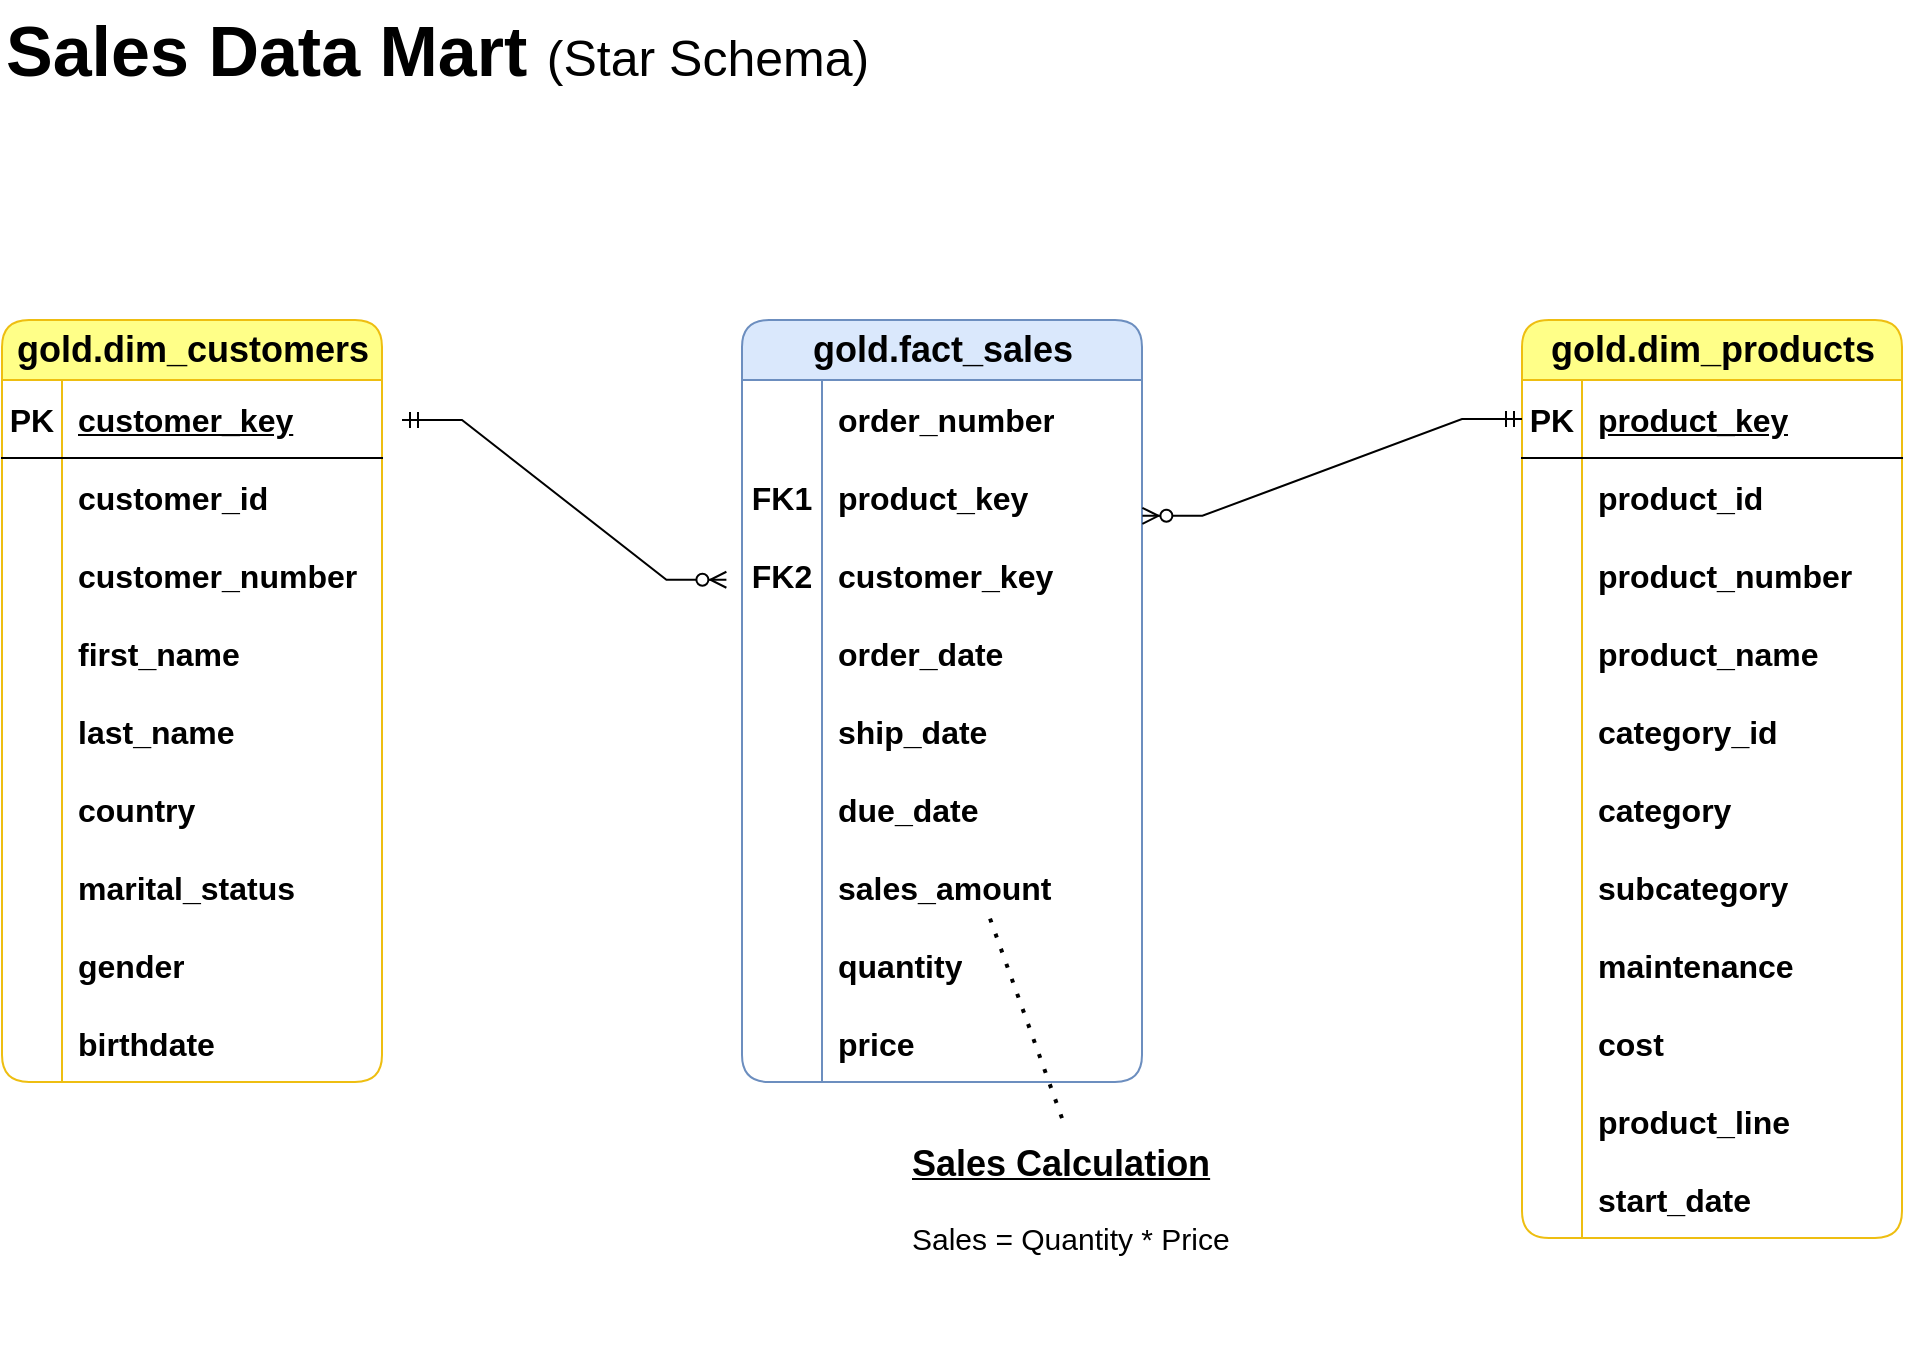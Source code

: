 <mxfile version="21.1.2" type="device">
  <diagram id="eov_joJwQJOWV0TKBQkz" name="Sales Data Mart(Star Schema)">
    <mxGraphModel dx="1781" dy="1220" grid="1" gridSize="10" guides="1" tooltips="1" connect="1" arrows="1" fold="1" page="0" pageScale="1" pageWidth="850" pageHeight="1100" math="0" shadow="0">
      <root>
        <mxCell id="0" />
        <mxCell id="1" parent="0" />
        <mxCell id="Qj1w7VBV_6g6j6dASS79-1" value="&lt;span style=&quot;font-weight: bold; font-size: 35px;&quot;&gt;Sales Data Mart &lt;/span&gt;&lt;font style=&quot;font-size: 25px;&quot;&gt;(Star Schema)&lt;/font&gt;" style="text;html=1;strokeColor=none;fillColor=none;align=left;verticalAlign=middle;whiteSpace=wrap;rounded=0;" parent="1" vertex="1">
          <mxGeometry x="-400" y="-160" width="569" height="50" as="geometry" />
        </mxCell>
        <mxCell id="6tCBv45yMq9XYNgR5sxw-1" value="&lt;font style=&quot;font-size: 18px;&quot;&gt;gold.dim_customers&lt;/font&gt;" style="shape=table;startSize=30;container=1;collapsible=1;childLayout=tableLayout;fixedRows=1;rowLines=0;fontStyle=1;align=center;resizeLast=1;html=1;fillColor=#ffff88;strokeColor=#eebe11;rounded=1;" parent="1" vertex="1">
          <mxGeometry x="-400" width="190" height="381" as="geometry" />
        </mxCell>
        <mxCell id="6tCBv45yMq9XYNgR5sxw-2" value="" style="shape=tableRow;horizontal=0;startSize=0;swimlaneHead=0;swimlaneBody=0;fillColor=none;collapsible=0;dropTarget=0;points=[[0,0.5],[1,0.5]];portConstraint=eastwest;top=0;left=0;right=0;bottom=1;fontSize=16;" parent="6tCBv45yMq9XYNgR5sxw-1" vertex="1">
          <mxGeometry y="30" width="190" height="39" as="geometry" />
        </mxCell>
        <mxCell id="6tCBv45yMq9XYNgR5sxw-3" value="PK" style="shape=partialRectangle;connectable=0;fillColor=none;top=0;left=0;bottom=0;right=0;fontStyle=1;overflow=hidden;whiteSpace=wrap;html=1;fontSize=16;" parent="6tCBv45yMq9XYNgR5sxw-2" vertex="1">
          <mxGeometry width="30" height="39" as="geometry">
            <mxRectangle width="30" height="39" as="alternateBounds" />
          </mxGeometry>
        </mxCell>
        <mxCell id="6tCBv45yMq9XYNgR5sxw-4" value="customer_key" style="shape=partialRectangle;connectable=0;fillColor=none;top=0;left=0;bottom=0;right=0;align=left;spacingLeft=6;fontStyle=5;overflow=hidden;whiteSpace=wrap;html=1;fontSize=16;" parent="6tCBv45yMq9XYNgR5sxw-2" vertex="1">
          <mxGeometry x="30" width="160" height="39" as="geometry">
            <mxRectangle width="160" height="39" as="alternateBounds" />
          </mxGeometry>
        </mxCell>
        <mxCell id="6tCBv45yMq9XYNgR5sxw-5" value="" style="shape=tableRow;horizontal=0;startSize=0;swimlaneHead=0;swimlaneBody=0;fillColor=none;collapsible=0;dropTarget=0;points=[[0,0.5],[1,0.5]];portConstraint=eastwest;top=0;left=0;right=0;bottom=0;fontSize=16;fontStyle=1" parent="6tCBv45yMq9XYNgR5sxw-1" vertex="1">
          <mxGeometry y="69" width="190" height="39" as="geometry" />
        </mxCell>
        <mxCell id="6tCBv45yMq9XYNgR5sxw-6" value="" style="shape=partialRectangle;connectable=0;fillColor=none;top=0;left=0;bottom=0;right=0;editable=1;overflow=hidden;whiteSpace=wrap;html=1;fontSize=16;fontStyle=1" parent="6tCBv45yMq9XYNgR5sxw-5" vertex="1">
          <mxGeometry width="30" height="39" as="geometry">
            <mxRectangle width="30" height="39" as="alternateBounds" />
          </mxGeometry>
        </mxCell>
        <mxCell id="6tCBv45yMq9XYNgR5sxw-7" value="customer_id" style="shape=partialRectangle;connectable=0;fillColor=none;top=0;left=0;bottom=0;right=0;align=left;spacingLeft=6;overflow=hidden;whiteSpace=wrap;html=1;fontSize=16;fontStyle=1" parent="6tCBv45yMq9XYNgR5sxw-5" vertex="1">
          <mxGeometry x="30" width="160" height="39" as="geometry">
            <mxRectangle width="160" height="39" as="alternateBounds" />
          </mxGeometry>
        </mxCell>
        <mxCell id="6tCBv45yMq9XYNgR5sxw-8" value="" style="shape=tableRow;horizontal=0;startSize=0;swimlaneHead=0;swimlaneBody=0;fillColor=none;collapsible=0;dropTarget=0;points=[[0,0.5],[1,0.5]];portConstraint=eastwest;top=0;left=0;right=0;bottom=0;fontSize=16;fontStyle=1" parent="6tCBv45yMq9XYNgR5sxw-1" vertex="1">
          <mxGeometry y="108" width="190" height="39" as="geometry" />
        </mxCell>
        <mxCell id="6tCBv45yMq9XYNgR5sxw-9" value="" style="shape=partialRectangle;connectable=0;fillColor=none;top=0;left=0;bottom=0;right=0;editable=1;overflow=hidden;whiteSpace=wrap;html=1;fontSize=16;fontStyle=1" parent="6tCBv45yMq9XYNgR5sxw-8" vertex="1">
          <mxGeometry width="30" height="39" as="geometry">
            <mxRectangle width="30" height="39" as="alternateBounds" />
          </mxGeometry>
        </mxCell>
        <mxCell id="6tCBv45yMq9XYNgR5sxw-10" value="customer_number" style="shape=partialRectangle;connectable=0;fillColor=none;top=0;left=0;bottom=0;right=0;align=left;spacingLeft=6;overflow=hidden;whiteSpace=wrap;html=1;fontSize=16;fontStyle=1" parent="6tCBv45yMq9XYNgR5sxw-8" vertex="1">
          <mxGeometry x="30" width="160" height="39" as="geometry">
            <mxRectangle width="160" height="39" as="alternateBounds" />
          </mxGeometry>
        </mxCell>
        <mxCell id="6tCBv45yMq9XYNgR5sxw-11" value="" style="shape=tableRow;horizontal=0;startSize=0;swimlaneHead=0;swimlaneBody=0;fillColor=none;collapsible=0;dropTarget=0;points=[[0,0.5],[1,0.5]];portConstraint=eastwest;top=0;left=0;right=0;bottom=0;fontSize=16;fontStyle=1" parent="6tCBv45yMq9XYNgR5sxw-1" vertex="1">
          <mxGeometry y="147" width="190" height="39" as="geometry" />
        </mxCell>
        <mxCell id="6tCBv45yMq9XYNgR5sxw-12" value="" style="shape=partialRectangle;connectable=0;fillColor=none;top=0;left=0;bottom=0;right=0;editable=1;overflow=hidden;whiteSpace=wrap;html=1;fontSize=16;fontStyle=1" parent="6tCBv45yMq9XYNgR5sxw-11" vertex="1">
          <mxGeometry width="30" height="39" as="geometry">
            <mxRectangle width="30" height="39" as="alternateBounds" />
          </mxGeometry>
        </mxCell>
        <mxCell id="6tCBv45yMq9XYNgR5sxw-13" value="first_name" style="shape=partialRectangle;connectable=0;fillColor=none;top=0;left=0;bottom=0;right=0;align=left;spacingLeft=6;overflow=hidden;whiteSpace=wrap;html=1;fontSize=16;fontStyle=1" parent="6tCBv45yMq9XYNgR5sxw-11" vertex="1">
          <mxGeometry x="30" width="160" height="39" as="geometry">
            <mxRectangle width="160" height="39" as="alternateBounds" />
          </mxGeometry>
        </mxCell>
        <mxCell id="6tCBv45yMq9XYNgR5sxw-14" value="" style="shape=tableRow;horizontal=0;startSize=0;swimlaneHead=0;swimlaneBody=0;fillColor=none;collapsible=0;dropTarget=0;points=[[0,0.5],[1,0.5]];portConstraint=eastwest;top=0;left=0;right=0;bottom=0;fontSize=16;fontStyle=1" parent="6tCBv45yMq9XYNgR5sxw-1" vertex="1">
          <mxGeometry y="186" width="190" height="39" as="geometry" />
        </mxCell>
        <mxCell id="6tCBv45yMq9XYNgR5sxw-15" value="" style="shape=partialRectangle;connectable=0;fillColor=none;top=0;left=0;bottom=0;right=0;editable=1;overflow=hidden;whiteSpace=wrap;html=1;fontSize=16;fontStyle=1" parent="6tCBv45yMq9XYNgR5sxw-14" vertex="1">
          <mxGeometry width="30" height="39" as="geometry">
            <mxRectangle width="30" height="39" as="alternateBounds" />
          </mxGeometry>
        </mxCell>
        <mxCell id="6tCBv45yMq9XYNgR5sxw-16" value="last_name" style="shape=partialRectangle;connectable=0;fillColor=none;top=0;left=0;bottom=0;right=0;align=left;spacingLeft=6;overflow=hidden;whiteSpace=wrap;html=1;fontSize=16;fontStyle=1" parent="6tCBv45yMq9XYNgR5sxw-14" vertex="1">
          <mxGeometry x="30" width="160" height="39" as="geometry">
            <mxRectangle width="160" height="39" as="alternateBounds" />
          </mxGeometry>
        </mxCell>
        <mxCell id="6tCBv45yMq9XYNgR5sxw-17" value="" style="shape=tableRow;horizontal=0;startSize=0;swimlaneHead=0;swimlaneBody=0;fillColor=none;collapsible=0;dropTarget=0;points=[[0,0.5],[1,0.5]];portConstraint=eastwest;top=0;left=0;right=0;bottom=0;fontSize=16;fontStyle=1" parent="6tCBv45yMq9XYNgR5sxw-1" vertex="1">
          <mxGeometry y="225" width="190" height="39" as="geometry" />
        </mxCell>
        <mxCell id="6tCBv45yMq9XYNgR5sxw-18" value="" style="shape=partialRectangle;connectable=0;fillColor=none;top=0;left=0;bottom=0;right=0;editable=1;overflow=hidden;whiteSpace=wrap;html=1;fontSize=16;fontStyle=1" parent="6tCBv45yMq9XYNgR5sxw-17" vertex="1">
          <mxGeometry width="30" height="39" as="geometry">
            <mxRectangle width="30" height="39" as="alternateBounds" />
          </mxGeometry>
        </mxCell>
        <mxCell id="6tCBv45yMq9XYNgR5sxw-19" value="country" style="shape=partialRectangle;connectable=0;fillColor=none;top=0;left=0;bottom=0;right=0;align=left;spacingLeft=6;overflow=hidden;whiteSpace=wrap;html=1;fontSize=16;fontStyle=1" parent="6tCBv45yMq9XYNgR5sxw-17" vertex="1">
          <mxGeometry x="30" width="160" height="39" as="geometry">
            <mxRectangle width="160" height="39" as="alternateBounds" />
          </mxGeometry>
        </mxCell>
        <mxCell id="6tCBv45yMq9XYNgR5sxw-20" value="" style="shape=tableRow;horizontal=0;startSize=0;swimlaneHead=0;swimlaneBody=0;fillColor=none;collapsible=0;dropTarget=0;points=[[0,0.5],[1,0.5]];portConstraint=eastwest;top=0;left=0;right=0;bottom=0;fontSize=16;fontStyle=1" parent="6tCBv45yMq9XYNgR5sxw-1" vertex="1">
          <mxGeometry y="264" width="190" height="39" as="geometry" />
        </mxCell>
        <mxCell id="6tCBv45yMq9XYNgR5sxw-21" value="" style="shape=partialRectangle;connectable=0;fillColor=none;top=0;left=0;bottom=0;right=0;editable=1;overflow=hidden;whiteSpace=wrap;html=1;fontSize=16;fontStyle=1" parent="6tCBv45yMq9XYNgR5sxw-20" vertex="1">
          <mxGeometry width="30" height="39" as="geometry">
            <mxRectangle width="30" height="39" as="alternateBounds" />
          </mxGeometry>
        </mxCell>
        <mxCell id="6tCBv45yMq9XYNgR5sxw-22" value="marital_status" style="shape=partialRectangle;connectable=0;fillColor=none;top=0;left=0;bottom=0;right=0;align=left;spacingLeft=6;overflow=hidden;whiteSpace=wrap;html=1;fontSize=16;fontStyle=1" parent="6tCBv45yMq9XYNgR5sxw-20" vertex="1">
          <mxGeometry x="30" width="160" height="39" as="geometry">
            <mxRectangle width="160" height="39" as="alternateBounds" />
          </mxGeometry>
        </mxCell>
        <mxCell id="6tCBv45yMq9XYNgR5sxw-23" value="" style="shape=tableRow;horizontal=0;startSize=0;swimlaneHead=0;swimlaneBody=0;fillColor=none;collapsible=0;dropTarget=0;points=[[0,0.5],[1,0.5]];portConstraint=eastwest;top=0;left=0;right=0;bottom=0;fontSize=16;fontStyle=1" parent="6tCBv45yMq9XYNgR5sxw-1" vertex="1">
          <mxGeometry y="303" width="190" height="39" as="geometry" />
        </mxCell>
        <mxCell id="6tCBv45yMq9XYNgR5sxw-24" value="" style="shape=partialRectangle;connectable=0;fillColor=none;top=0;left=0;bottom=0;right=0;editable=1;overflow=hidden;whiteSpace=wrap;html=1;fontSize=16;fontStyle=1" parent="6tCBv45yMq9XYNgR5sxw-23" vertex="1">
          <mxGeometry width="30" height="39" as="geometry">
            <mxRectangle width="30" height="39" as="alternateBounds" />
          </mxGeometry>
        </mxCell>
        <mxCell id="6tCBv45yMq9XYNgR5sxw-25" value="gender" style="shape=partialRectangle;connectable=0;fillColor=none;top=0;left=0;bottom=0;right=0;align=left;spacingLeft=6;overflow=hidden;whiteSpace=wrap;html=1;fontSize=16;fontStyle=1" parent="6tCBv45yMq9XYNgR5sxw-23" vertex="1">
          <mxGeometry x="30" width="160" height="39" as="geometry">
            <mxRectangle width="160" height="39" as="alternateBounds" />
          </mxGeometry>
        </mxCell>
        <mxCell id="6tCBv45yMq9XYNgR5sxw-26" value="" style="shape=tableRow;horizontal=0;startSize=0;swimlaneHead=0;swimlaneBody=0;fillColor=none;collapsible=0;dropTarget=0;points=[[0,0.5],[1,0.5]];portConstraint=eastwest;top=0;left=0;right=0;bottom=0;fontSize=16;fontStyle=1" parent="6tCBv45yMq9XYNgR5sxw-1" vertex="1">
          <mxGeometry y="342" width="190" height="39" as="geometry" />
        </mxCell>
        <mxCell id="6tCBv45yMq9XYNgR5sxw-27" value="" style="shape=partialRectangle;connectable=0;fillColor=none;top=0;left=0;bottom=0;right=0;editable=1;overflow=hidden;whiteSpace=wrap;html=1;fontSize=16;fontStyle=1" parent="6tCBv45yMq9XYNgR5sxw-26" vertex="1">
          <mxGeometry width="30" height="39" as="geometry">
            <mxRectangle width="30" height="39" as="alternateBounds" />
          </mxGeometry>
        </mxCell>
        <mxCell id="6tCBv45yMq9XYNgR5sxw-28" value="birthdate" style="shape=partialRectangle;connectable=0;fillColor=none;top=0;left=0;bottom=0;right=0;align=left;spacingLeft=6;overflow=hidden;whiteSpace=wrap;html=1;fontSize=16;fontStyle=1" parent="6tCBv45yMq9XYNgR5sxw-26" vertex="1">
          <mxGeometry x="30" width="160" height="39" as="geometry">
            <mxRectangle width="160" height="39" as="alternateBounds" />
          </mxGeometry>
        </mxCell>
        <mxCell id="6tCBv45yMq9XYNgR5sxw-29" value="&lt;font style=&quot;font-size: 18px;&quot;&gt;gold.dim_products&lt;/font&gt;" style="shape=table;startSize=30;container=1;collapsible=1;childLayout=tableLayout;fixedRows=1;rowLines=0;fontStyle=1;align=center;resizeLast=1;html=1;fillColor=#ffff88;strokeColor=#eebe11;rounded=1;" parent="1" vertex="1">
          <mxGeometry x="360" width="190" height="459" as="geometry" />
        </mxCell>
        <mxCell id="6tCBv45yMq9XYNgR5sxw-30" value="" style="shape=tableRow;horizontal=0;startSize=0;swimlaneHead=0;swimlaneBody=0;fillColor=none;collapsible=0;dropTarget=0;points=[[0,0.5],[1,0.5]];portConstraint=eastwest;top=0;left=0;right=0;bottom=1;fontSize=16;" parent="6tCBv45yMq9XYNgR5sxw-29" vertex="1">
          <mxGeometry y="30" width="190" height="39" as="geometry" />
        </mxCell>
        <mxCell id="6tCBv45yMq9XYNgR5sxw-31" value="PK" style="shape=partialRectangle;connectable=0;fillColor=none;top=0;left=0;bottom=0;right=0;fontStyle=1;overflow=hidden;whiteSpace=wrap;html=1;fontSize=16;" parent="6tCBv45yMq9XYNgR5sxw-30" vertex="1">
          <mxGeometry width="30" height="39" as="geometry">
            <mxRectangle width="30" height="39" as="alternateBounds" />
          </mxGeometry>
        </mxCell>
        <mxCell id="6tCBv45yMq9XYNgR5sxw-32" value="product_key" style="shape=partialRectangle;connectable=0;fillColor=none;top=0;left=0;bottom=0;right=0;align=left;spacingLeft=6;fontStyle=5;overflow=hidden;whiteSpace=wrap;html=1;fontSize=16;" parent="6tCBv45yMq9XYNgR5sxw-30" vertex="1">
          <mxGeometry x="30" width="160" height="39" as="geometry">
            <mxRectangle width="160" height="39" as="alternateBounds" />
          </mxGeometry>
        </mxCell>
        <mxCell id="6tCBv45yMq9XYNgR5sxw-33" value="" style="shape=tableRow;horizontal=0;startSize=0;swimlaneHead=0;swimlaneBody=0;fillColor=none;collapsible=0;dropTarget=0;points=[[0,0.5],[1,0.5]];portConstraint=eastwest;top=0;left=0;right=0;bottom=0;fontSize=16;fontStyle=1" parent="6tCBv45yMq9XYNgR5sxw-29" vertex="1">
          <mxGeometry y="69" width="190" height="39" as="geometry" />
        </mxCell>
        <mxCell id="6tCBv45yMq9XYNgR5sxw-34" value="" style="shape=partialRectangle;connectable=0;fillColor=none;top=0;left=0;bottom=0;right=0;editable=1;overflow=hidden;whiteSpace=wrap;html=1;fontSize=16;fontStyle=1" parent="6tCBv45yMq9XYNgR5sxw-33" vertex="1">
          <mxGeometry width="30" height="39" as="geometry">
            <mxRectangle width="30" height="39" as="alternateBounds" />
          </mxGeometry>
        </mxCell>
        <mxCell id="6tCBv45yMq9XYNgR5sxw-35" value="product_id" style="shape=partialRectangle;connectable=0;fillColor=none;top=0;left=0;bottom=0;right=0;align=left;spacingLeft=6;overflow=hidden;whiteSpace=wrap;html=1;fontSize=16;fontStyle=1" parent="6tCBv45yMq9XYNgR5sxw-33" vertex="1">
          <mxGeometry x="30" width="160" height="39" as="geometry">
            <mxRectangle width="160" height="39" as="alternateBounds" />
          </mxGeometry>
        </mxCell>
        <mxCell id="6tCBv45yMq9XYNgR5sxw-36" value="" style="shape=tableRow;horizontal=0;startSize=0;swimlaneHead=0;swimlaneBody=0;fillColor=none;collapsible=0;dropTarget=0;points=[[0,0.5],[1,0.5]];portConstraint=eastwest;top=0;left=0;right=0;bottom=0;fontSize=16;fontStyle=1" parent="6tCBv45yMq9XYNgR5sxw-29" vertex="1">
          <mxGeometry y="108" width="190" height="39" as="geometry" />
        </mxCell>
        <mxCell id="6tCBv45yMq9XYNgR5sxw-37" value="" style="shape=partialRectangle;connectable=0;fillColor=none;top=0;left=0;bottom=0;right=0;editable=1;overflow=hidden;whiteSpace=wrap;html=1;fontSize=16;fontStyle=1" parent="6tCBv45yMq9XYNgR5sxw-36" vertex="1">
          <mxGeometry width="30" height="39" as="geometry">
            <mxRectangle width="30" height="39" as="alternateBounds" />
          </mxGeometry>
        </mxCell>
        <mxCell id="6tCBv45yMq9XYNgR5sxw-38" value="product_number" style="shape=partialRectangle;connectable=0;fillColor=none;top=0;left=0;bottom=0;right=0;align=left;spacingLeft=6;overflow=hidden;whiteSpace=wrap;html=1;fontSize=16;fontStyle=1" parent="6tCBv45yMq9XYNgR5sxw-36" vertex="1">
          <mxGeometry x="30" width="160" height="39" as="geometry">
            <mxRectangle width="160" height="39" as="alternateBounds" />
          </mxGeometry>
        </mxCell>
        <mxCell id="6tCBv45yMq9XYNgR5sxw-39" value="" style="shape=tableRow;horizontal=0;startSize=0;swimlaneHead=0;swimlaneBody=0;fillColor=none;collapsible=0;dropTarget=0;points=[[0,0.5],[1,0.5]];portConstraint=eastwest;top=0;left=0;right=0;bottom=0;fontSize=16;fontStyle=1" parent="6tCBv45yMq9XYNgR5sxw-29" vertex="1">
          <mxGeometry y="147" width="190" height="39" as="geometry" />
        </mxCell>
        <mxCell id="6tCBv45yMq9XYNgR5sxw-40" value="" style="shape=partialRectangle;connectable=0;fillColor=none;top=0;left=0;bottom=0;right=0;editable=1;overflow=hidden;whiteSpace=wrap;html=1;fontSize=16;fontStyle=1" parent="6tCBv45yMq9XYNgR5sxw-39" vertex="1">
          <mxGeometry width="30" height="39" as="geometry">
            <mxRectangle width="30" height="39" as="alternateBounds" />
          </mxGeometry>
        </mxCell>
        <mxCell id="6tCBv45yMq9XYNgR5sxw-41" value="product_name&amp;nbsp;" style="shape=partialRectangle;connectable=0;fillColor=none;top=0;left=0;bottom=0;right=0;align=left;spacingLeft=6;overflow=hidden;whiteSpace=wrap;html=1;fontSize=16;fontStyle=1" parent="6tCBv45yMq9XYNgR5sxw-39" vertex="1">
          <mxGeometry x="30" width="160" height="39" as="geometry">
            <mxRectangle width="160" height="39" as="alternateBounds" />
          </mxGeometry>
        </mxCell>
        <mxCell id="6tCBv45yMq9XYNgR5sxw-42" value="" style="shape=tableRow;horizontal=0;startSize=0;swimlaneHead=0;swimlaneBody=0;fillColor=none;collapsible=0;dropTarget=0;points=[[0,0.5],[1,0.5]];portConstraint=eastwest;top=0;left=0;right=0;bottom=0;fontSize=16;fontStyle=1" parent="6tCBv45yMq9XYNgR5sxw-29" vertex="1">
          <mxGeometry y="186" width="190" height="39" as="geometry" />
        </mxCell>
        <mxCell id="6tCBv45yMq9XYNgR5sxw-43" value="" style="shape=partialRectangle;connectable=0;fillColor=none;top=0;left=0;bottom=0;right=0;editable=1;overflow=hidden;whiteSpace=wrap;html=1;fontSize=16;fontStyle=1" parent="6tCBv45yMq9XYNgR5sxw-42" vertex="1">
          <mxGeometry width="30" height="39" as="geometry">
            <mxRectangle width="30" height="39" as="alternateBounds" />
          </mxGeometry>
        </mxCell>
        <mxCell id="6tCBv45yMq9XYNgR5sxw-44" value="category_id" style="shape=partialRectangle;connectable=0;fillColor=none;top=0;left=0;bottom=0;right=0;align=left;spacingLeft=6;overflow=hidden;whiteSpace=wrap;html=1;fontSize=16;fontStyle=1" parent="6tCBv45yMq9XYNgR5sxw-42" vertex="1">
          <mxGeometry x="30" width="160" height="39" as="geometry">
            <mxRectangle width="160" height="39" as="alternateBounds" />
          </mxGeometry>
        </mxCell>
        <mxCell id="6tCBv45yMq9XYNgR5sxw-45" value="" style="shape=tableRow;horizontal=0;startSize=0;swimlaneHead=0;swimlaneBody=0;fillColor=none;collapsible=0;dropTarget=0;points=[[0,0.5],[1,0.5]];portConstraint=eastwest;top=0;left=0;right=0;bottom=0;fontSize=16;fontStyle=1" parent="6tCBv45yMq9XYNgR5sxw-29" vertex="1">
          <mxGeometry y="225" width="190" height="39" as="geometry" />
        </mxCell>
        <mxCell id="6tCBv45yMq9XYNgR5sxw-46" value="" style="shape=partialRectangle;connectable=0;fillColor=none;top=0;left=0;bottom=0;right=0;editable=1;overflow=hidden;whiteSpace=wrap;html=1;fontSize=16;fontStyle=1" parent="6tCBv45yMq9XYNgR5sxw-45" vertex="1">
          <mxGeometry width="30" height="39" as="geometry">
            <mxRectangle width="30" height="39" as="alternateBounds" />
          </mxGeometry>
        </mxCell>
        <mxCell id="6tCBv45yMq9XYNgR5sxw-47" value="category" style="shape=partialRectangle;connectable=0;fillColor=none;top=0;left=0;bottom=0;right=0;align=left;spacingLeft=6;overflow=hidden;whiteSpace=wrap;html=1;fontSize=16;fontStyle=1" parent="6tCBv45yMq9XYNgR5sxw-45" vertex="1">
          <mxGeometry x="30" width="160" height="39" as="geometry">
            <mxRectangle width="160" height="39" as="alternateBounds" />
          </mxGeometry>
        </mxCell>
        <mxCell id="6tCBv45yMq9XYNgR5sxw-48" value="" style="shape=tableRow;horizontal=0;startSize=0;swimlaneHead=0;swimlaneBody=0;fillColor=none;collapsible=0;dropTarget=0;points=[[0,0.5],[1,0.5]];portConstraint=eastwest;top=0;left=0;right=0;bottom=0;fontSize=16;fontStyle=1" parent="6tCBv45yMq9XYNgR5sxw-29" vertex="1">
          <mxGeometry y="264" width="190" height="39" as="geometry" />
        </mxCell>
        <mxCell id="6tCBv45yMq9XYNgR5sxw-49" value="" style="shape=partialRectangle;connectable=0;fillColor=none;top=0;left=0;bottom=0;right=0;editable=1;overflow=hidden;whiteSpace=wrap;html=1;fontSize=16;fontStyle=1" parent="6tCBv45yMq9XYNgR5sxw-48" vertex="1">
          <mxGeometry width="30" height="39" as="geometry">
            <mxRectangle width="30" height="39" as="alternateBounds" />
          </mxGeometry>
        </mxCell>
        <mxCell id="6tCBv45yMq9XYNgR5sxw-50" value="subcategory" style="shape=partialRectangle;connectable=0;fillColor=none;top=0;left=0;bottom=0;right=0;align=left;spacingLeft=6;overflow=hidden;whiteSpace=wrap;html=1;fontSize=16;fontStyle=1" parent="6tCBv45yMq9XYNgR5sxw-48" vertex="1">
          <mxGeometry x="30" width="160" height="39" as="geometry">
            <mxRectangle width="160" height="39" as="alternateBounds" />
          </mxGeometry>
        </mxCell>
        <mxCell id="6tCBv45yMq9XYNgR5sxw-51" value="" style="shape=tableRow;horizontal=0;startSize=0;swimlaneHead=0;swimlaneBody=0;fillColor=none;collapsible=0;dropTarget=0;points=[[0,0.5],[1,0.5]];portConstraint=eastwest;top=0;left=0;right=0;bottom=0;fontSize=16;fontStyle=1" parent="6tCBv45yMq9XYNgR5sxw-29" vertex="1">
          <mxGeometry y="303" width="190" height="39" as="geometry" />
        </mxCell>
        <mxCell id="6tCBv45yMq9XYNgR5sxw-52" value="" style="shape=partialRectangle;connectable=0;fillColor=none;top=0;left=0;bottom=0;right=0;editable=1;overflow=hidden;whiteSpace=wrap;html=1;fontSize=16;fontStyle=1" parent="6tCBv45yMq9XYNgR5sxw-51" vertex="1">
          <mxGeometry width="30" height="39" as="geometry">
            <mxRectangle width="30" height="39" as="alternateBounds" />
          </mxGeometry>
        </mxCell>
        <mxCell id="6tCBv45yMq9XYNgR5sxw-53" value="maintenance" style="shape=partialRectangle;connectable=0;fillColor=none;top=0;left=0;bottom=0;right=0;align=left;spacingLeft=6;overflow=hidden;whiteSpace=wrap;html=1;fontSize=16;fontStyle=1" parent="6tCBv45yMq9XYNgR5sxw-51" vertex="1">
          <mxGeometry x="30" width="160" height="39" as="geometry">
            <mxRectangle width="160" height="39" as="alternateBounds" />
          </mxGeometry>
        </mxCell>
        <mxCell id="6tCBv45yMq9XYNgR5sxw-54" value="" style="shape=tableRow;horizontal=0;startSize=0;swimlaneHead=0;swimlaneBody=0;fillColor=none;collapsible=0;dropTarget=0;points=[[0,0.5],[1,0.5]];portConstraint=eastwest;top=0;left=0;right=0;bottom=0;fontSize=16;fontStyle=1" parent="6tCBv45yMq9XYNgR5sxw-29" vertex="1">
          <mxGeometry y="342" width="190" height="39" as="geometry" />
        </mxCell>
        <mxCell id="6tCBv45yMq9XYNgR5sxw-55" value="" style="shape=partialRectangle;connectable=0;fillColor=none;top=0;left=0;bottom=0;right=0;editable=1;overflow=hidden;whiteSpace=wrap;html=1;fontSize=16;fontStyle=1" parent="6tCBv45yMq9XYNgR5sxw-54" vertex="1">
          <mxGeometry width="30" height="39" as="geometry">
            <mxRectangle width="30" height="39" as="alternateBounds" />
          </mxGeometry>
        </mxCell>
        <mxCell id="6tCBv45yMq9XYNgR5sxw-56" value="cost" style="shape=partialRectangle;connectable=0;fillColor=none;top=0;left=0;bottom=0;right=0;align=left;spacingLeft=6;overflow=hidden;whiteSpace=wrap;html=1;fontSize=16;fontStyle=1" parent="6tCBv45yMq9XYNgR5sxw-54" vertex="1">
          <mxGeometry x="30" width="160" height="39" as="geometry">
            <mxRectangle width="160" height="39" as="alternateBounds" />
          </mxGeometry>
        </mxCell>
        <mxCell id="6tCBv45yMq9XYNgR5sxw-57" value="" style="shape=tableRow;horizontal=0;startSize=0;swimlaneHead=0;swimlaneBody=0;fillColor=none;collapsible=0;dropTarget=0;points=[[0,0.5],[1,0.5]];portConstraint=eastwest;top=0;left=0;right=0;bottom=0;fontSize=16;fontStyle=1" parent="6tCBv45yMq9XYNgR5sxw-29" vertex="1">
          <mxGeometry y="381" width="190" height="39" as="geometry" />
        </mxCell>
        <mxCell id="6tCBv45yMq9XYNgR5sxw-58" value="" style="shape=partialRectangle;connectable=0;fillColor=none;top=0;left=0;bottom=0;right=0;editable=1;overflow=hidden;whiteSpace=wrap;html=1;fontSize=16;fontStyle=1" parent="6tCBv45yMq9XYNgR5sxw-57" vertex="1">
          <mxGeometry width="30" height="39" as="geometry">
            <mxRectangle width="30" height="39" as="alternateBounds" />
          </mxGeometry>
        </mxCell>
        <mxCell id="6tCBv45yMq9XYNgR5sxw-59" value="product_line" style="shape=partialRectangle;connectable=0;fillColor=none;top=0;left=0;bottom=0;right=0;align=left;spacingLeft=6;overflow=hidden;whiteSpace=wrap;html=1;fontSize=16;fontStyle=1" parent="6tCBv45yMq9XYNgR5sxw-57" vertex="1">
          <mxGeometry x="30" width="160" height="39" as="geometry">
            <mxRectangle width="160" height="39" as="alternateBounds" />
          </mxGeometry>
        </mxCell>
        <mxCell id="6tCBv45yMq9XYNgR5sxw-66" value="" style="shape=tableRow;horizontal=0;startSize=0;swimlaneHead=0;swimlaneBody=0;fillColor=none;collapsible=0;dropTarget=0;points=[[0,0.5],[1,0.5]];portConstraint=eastwest;top=0;left=0;right=0;bottom=0;fontSize=16;fontStyle=1" parent="6tCBv45yMq9XYNgR5sxw-29" vertex="1">
          <mxGeometry y="420" width="190" height="39" as="geometry" />
        </mxCell>
        <mxCell id="6tCBv45yMq9XYNgR5sxw-67" value="" style="shape=partialRectangle;connectable=0;fillColor=none;top=0;left=0;bottom=0;right=0;editable=1;overflow=hidden;whiteSpace=wrap;html=1;fontSize=16;fontStyle=1" parent="6tCBv45yMq9XYNgR5sxw-66" vertex="1">
          <mxGeometry width="30" height="39" as="geometry">
            <mxRectangle width="30" height="39" as="alternateBounds" />
          </mxGeometry>
        </mxCell>
        <mxCell id="6tCBv45yMq9XYNgR5sxw-68" value="start_date" style="shape=partialRectangle;connectable=0;fillColor=none;top=0;left=0;bottom=0;right=0;align=left;spacingLeft=6;overflow=hidden;whiteSpace=wrap;html=1;fontSize=16;fontStyle=1" parent="6tCBv45yMq9XYNgR5sxw-66" vertex="1">
          <mxGeometry x="30" width="160" height="39" as="geometry">
            <mxRectangle width="160" height="39" as="alternateBounds" />
          </mxGeometry>
        </mxCell>
        <mxCell id="6tCBv45yMq9XYNgR5sxw-69" value="&lt;font style=&quot;font-size: 18px;&quot;&gt;gold.fact_sales&lt;/font&gt;" style="shape=table;startSize=30;container=1;collapsible=1;childLayout=tableLayout;fixedRows=1;rowLines=0;fontStyle=1;align=center;resizeLast=1;html=1;fillColor=#dae8fc;strokeColor=#6c8ebf;rounded=1;" parent="1" vertex="1">
          <mxGeometry x="-30" width="200" height="381" as="geometry" />
        </mxCell>
        <mxCell id="6tCBv45yMq9XYNgR5sxw-73" value="" style="shape=tableRow;horizontal=0;startSize=0;swimlaneHead=0;swimlaneBody=0;fillColor=none;collapsible=0;dropTarget=0;points=[[0,0.5],[1,0.5]];portConstraint=eastwest;top=0;left=0;right=0;bottom=0;fontSize=16;fontStyle=1" parent="6tCBv45yMq9XYNgR5sxw-69" vertex="1">
          <mxGeometry y="30" width="200" height="39" as="geometry" />
        </mxCell>
        <mxCell id="6tCBv45yMq9XYNgR5sxw-74" value="" style="shape=partialRectangle;connectable=0;fillColor=none;top=0;left=0;bottom=0;right=0;editable=1;overflow=hidden;whiteSpace=wrap;html=1;fontSize=16;fontStyle=1" parent="6tCBv45yMq9XYNgR5sxw-73" vertex="1">
          <mxGeometry width="40.0" height="39" as="geometry">
            <mxRectangle width="40.0" height="39" as="alternateBounds" />
          </mxGeometry>
        </mxCell>
        <mxCell id="6tCBv45yMq9XYNgR5sxw-75" value="order_number" style="shape=partialRectangle;connectable=0;fillColor=none;top=0;left=0;bottom=0;right=0;align=left;spacingLeft=6;overflow=hidden;whiteSpace=wrap;html=1;fontSize=16;fontStyle=1" parent="6tCBv45yMq9XYNgR5sxw-73" vertex="1">
          <mxGeometry x="40.0" width="160.0" height="39" as="geometry">
            <mxRectangle width="160.0" height="39" as="alternateBounds" />
          </mxGeometry>
        </mxCell>
        <mxCell id="6tCBv45yMq9XYNgR5sxw-76" value="" style="shape=tableRow;horizontal=0;startSize=0;swimlaneHead=0;swimlaneBody=0;fillColor=none;collapsible=0;dropTarget=0;points=[[0,0.5],[1,0.5]];portConstraint=eastwest;top=0;left=0;right=0;bottom=0;fontSize=16;fontStyle=1" parent="6tCBv45yMq9XYNgR5sxw-69" vertex="1">
          <mxGeometry y="69" width="200" height="39" as="geometry" />
        </mxCell>
        <mxCell id="6tCBv45yMq9XYNgR5sxw-77" value="FK1" style="shape=partialRectangle;connectable=0;fillColor=none;top=0;left=0;bottom=0;right=0;editable=1;overflow=hidden;whiteSpace=wrap;html=1;fontSize=16;fontStyle=1" parent="6tCBv45yMq9XYNgR5sxw-76" vertex="1">
          <mxGeometry width="40.0" height="39" as="geometry">
            <mxRectangle width="40.0" height="39" as="alternateBounds" />
          </mxGeometry>
        </mxCell>
        <mxCell id="6tCBv45yMq9XYNgR5sxw-78" value="product_key" style="shape=partialRectangle;connectable=0;fillColor=none;top=0;left=0;bottom=0;right=0;align=left;spacingLeft=6;overflow=hidden;whiteSpace=wrap;html=1;fontSize=16;fontStyle=1" parent="6tCBv45yMq9XYNgR5sxw-76" vertex="1">
          <mxGeometry x="40.0" width="160.0" height="39" as="geometry">
            <mxRectangle width="160.0" height="39" as="alternateBounds" />
          </mxGeometry>
        </mxCell>
        <mxCell id="6tCBv45yMq9XYNgR5sxw-79" value="" style="shape=tableRow;horizontal=0;startSize=0;swimlaneHead=0;swimlaneBody=0;fillColor=none;collapsible=0;dropTarget=0;points=[[0,0.5],[1,0.5]];portConstraint=eastwest;top=0;left=0;right=0;bottom=0;fontSize=16;fontStyle=1" parent="6tCBv45yMq9XYNgR5sxw-69" vertex="1">
          <mxGeometry y="108" width="200" height="39" as="geometry" />
        </mxCell>
        <mxCell id="6tCBv45yMq9XYNgR5sxw-80" value="FK2" style="shape=partialRectangle;connectable=0;fillColor=none;top=0;left=0;bottom=0;right=0;editable=1;overflow=hidden;whiteSpace=wrap;html=1;fontSize=16;fontStyle=1" parent="6tCBv45yMq9XYNgR5sxw-79" vertex="1">
          <mxGeometry width="40.0" height="39" as="geometry">
            <mxRectangle width="40.0" height="39" as="alternateBounds" />
          </mxGeometry>
        </mxCell>
        <mxCell id="6tCBv45yMq9XYNgR5sxw-81" value="customer_key" style="shape=partialRectangle;connectable=0;fillColor=none;top=0;left=0;bottom=0;right=0;align=left;spacingLeft=6;overflow=hidden;whiteSpace=wrap;html=1;fontSize=16;fontStyle=1" parent="6tCBv45yMq9XYNgR5sxw-79" vertex="1">
          <mxGeometry x="40.0" width="160.0" height="39" as="geometry">
            <mxRectangle width="160.0" height="39" as="alternateBounds" />
          </mxGeometry>
        </mxCell>
        <mxCell id="6tCBv45yMq9XYNgR5sxw-82" value="" style="shape=tableRow;horizontal=0;startSize=0;swimlaneHead=0;swimlaneBody=0;fillColor=none;collapsible=0;dropTarget=0;points=[[0,0.5],[1,0.5]];portConstraint=eastwest;top=0;left=0;right=0;bottom=0;fontSize=16;fontStyle=1" parent="6tCBv45yMq9XYNgR5sxw-69" vertex="1">
          <mxGeometry y="147" width="200" height="39" as="geometry" />
        </mxCell>
        <mxCell id="6tCBv45yMq9XYNgR5sxw-83" value="" style="shape=partialRectangle;connectable=0;fillColor=none;top=0;left=0;bottom=0;right=0;editable=1;overflow=hidden;whiteSpace=wrap;html=1;fontSize=16;fontStyle=1" parent="6tCBv45yMq9XYNgR5sxw-82" vertex="1">
          <mxGeometry width="40.0" height="39" as="geometry">
            <mxRectangle width="40.0" height="39" as="alternateBounds" />
          </mxGeometry>
        </mxCell>
        <mxCell id="6tCBv45yMq9XYNgR5sxw-84" value="order_date" style="shape=partialRectangle;connectable=0;fillColor=none;top=0;left=0;bottom=0;right=0;align=left;spacingLeft=6;overflow=hidden;whiteSpace=wrap;html=1;fontSize=16;fontStyle=1" parent="6tCBv45yMq9XYNgR5sxw-82" vertex="1">
          <mxGeometry x="40.0" width="160.0" height="39" as="geometry">
            <mxRectangle width="160.0" height="39" as="alternateBounds" />
          </mxGeometry>
        </mxCell>
        <mxCell id="6tCBv45yMq9XYNgR5sxw-85" value="" style="shape=tableRow;horizontal=0;startSize=0;swimlaneHead=0;swimlaneBody=0;fillColor=none;collapsible=0;dropTarget=0;points=[[0,0.5],[1,0.5]];portConstraint=eastwest;top=0;left=0;right=0;bottom=0;fontSize=16;fontStyle=1" parent="6tCBv45yMq9XYNgR5sxw-69" vertex="1">
          <mxGeometry y="186" width="200" height="39" as="geometry" />
        </mxCell>
        <mxCell id="6tCBv45yMq9XYNgR5sxw-86" value="" style="shape=partialRectangle;connectable=0;fillColor=none;top=0;left=0;bottom=0;right=0;editable=1;overflow=hidden;whiteSpace=wrap;html=1;fontSize=16;fontStyle=1" parent="6tCBv45yMq9XYNgR5sxw-85" vertex="1">
          <mxGeometry width="40.0" height="39" as="geometry">
            <mxRectangle width="40.0" height="39" as="alternateBounds" />
          </mxGeometry>
        </mxCell>
        <mxCell id="6tCBv45yMq9XYNgR5sxw-87" value="ship_date" style="shape=partialRectangle;connectable=0;fillColor=none;top=0;left=0;bottom=0;right=0;align=left;spacingLeft=6;overflow=hidden;whiteSpace=wrap;html=1;fontSize=16;fontStyle=1" parent="6tCBv45yMq9XYNgR5sxw-85" vertex="1">
          <mxGeometry x="40.0" width="160.0" height="39" as="geometry">
            <mxRectangle width="160.0" height="39" as="alternateBounds" />
          </mxGeometry>
        </mxCell>
        <mxCell id="6tCBv45yMq9XYNgR5sxw-88" value="" style="shape=tableRow;horizontal=0;startSize=0;swimlaneHead=0;swimlaneBody=0;fillColor=none;collapsible=0;dropTarget=0;points=[[0,0.5],[1,0.5]];portConstraint=eastwest;top=0;left=0;right=0;bottom=0;fontSize=16;fontStyle=1" parent="6tCBv45yMq9XYNgR5sxw-69" vertex="1">
          <mxGeometry y="225" width="200" height="39" as="geometry" />
        </mxCell>
        <mxCell id="6tCBv45yMq9XYNgR5sxw-89" value="" style="shape=partialRectangle;connectable=0;fillColor=none;top=0;left=0;bottom=0;right=0;editable=1;overflow=hidden;whiteSpace=wrap;html=1;fontSize=16;fontStyle=1" parent="6tCBv45yMq9XYNgR5sxw-88" vertex="1">
          <mxGeometry width="40.0" height="39" as="geometry">
            <mxRectangle width="40.0" height="39" as="alternateBounds" />
          </mxGeometry>
        </mxCell>
        <mxCell id="6tCBv45yMq9XYNgR5sxw-90" value="due_date" style="shape=partialRectangle;connectable=0;fillColor=none;top=0;left=0;bottom=0;right=0;align=left;spacingLeft=6;overflow=hidden;whiteSpace=wrap;html=1;fontSize=16;fontStyle=1" parent="6tCBv45yMq9XYNgR5sxw-88" vertex="1">
          <mxGeometry x="40.0" width="160.0" height="39" as="geometry">
            <mxRectangle width="160.0" height="39" as="alternateBounds" />
          </mxGeometry>
        </mxCell>
        <mxCell id="6tCBv45yMq9XYNgR5sxw-91" value="" style="shape=tableRow;horizontal=0;startSize=0;swimlaneHead=0;swimlaneBody=0;fillColor=none;collapsible=0;dropTarget=0;points=[[0,0.5],[1,0.5]];portConstraint=eastwest;top=0;left=0;right=0;bottom=0;fontSize=16;fontStyle=1" parent="6tCBv45yMq9XYNgR5sxw-69" vertex="1">
          <mxGeometry y="264" width="200" height="39" as="geometry" />
        </mxCell>
        <mxCell id="6tCBv45yMq9XYNgR5sxw-92" value="" style="shape=partialRectangle;connectable=0;fillColor=none;top=0;left=0;bottom=0;right=0;editable=1;overflow=hidden;whiteSpace=wrap;html=1;fontSize=16;fontStyle=1" parent="6tCBv45yMq9XYNgR5sxw-91" vertex="1">
          <mxGeometry width="40.0" height="39" as="geometry">
            <mxRectangle width="40.0" height="39" as="alternateBounds" />
          </mxGeometry>
        </mxCell>
        <mxCell id="6tCBv45yMq9XYNgR5sxw-93" value="sales_amount" style="shape=partialRectangle;connectable=0;fillColor=none;top=0;left=0;bottom=0;right=0;align=left;spacingLeft=6;overflow=hidden;whiteSpace=wrap;html=1;fontSize=16;fontStyle=1" parent="6tCBv45yMq9XYNgR5sxw-91" vertex="1">
          <mxGeometry x="40.0" width="160.0" height="39" as="geometry">
            <mxRectangle width="160.0" height="39" as="alternateBounds" />
          </mxGeometry>
        </mxCell>
        <mxCell id="6tCBv45yMq9XYNgR5sxw-94" value="" style="shape=tableRow;horizontal=0;startSize=0;swimlaneHead=0;swimlaneBody=0;fillColor=none;collapsible=0;dropTarget=0;points=[[0,0.5],[1,0.5]];portConstraint=eastwest;top=0;left=0;right=0;bottom=0;fontSize=16;fontStyle=1" parent="6tCBv45yMq9XYNgR5sxw-69" vertex="1">
          <mxGeometry y="303" width="200" height="39" as="geometry" />
        </mxCell>
        <mxCell id="6tCBv45yMq9XYNgR5sxw-95" value="" style="shape=partialRectangle;connectable=0;fillColor=none;top=0;left=0;bottom=0;right=0;editable=1;overflow=hidden;whiteSpace=wrap;html=1;fontSize=16;fontStyle=1" parent="6tCBv45yMq9XYNgR5sxw-94" vertex="1">
          <mxGeometry width="40.0" height="39" as="geometry">
            <mxRectangle width="40.0" height="39" as="alternateBounds" />
          </mxGeometry>
        </mxCell>
        <mxCell id="6tCBv45yMq9XYNgR5sxw-96" value="quantity" style="shape=partialRectangle;connectable=0;fillColor=none;top=0;left=0;bottom=0;right=0;align=left;spacingLeft=6;overflow=hidden;whiteSpace=wrap;html=1;fontSize=16;fontStyle=1" parent="6tCBv45yMq9XYNgR5sxw-94" vertex="1">
          <mxGeometry x="40.0" width="160.0" height="39" as="geometry">
            <mxRectangle width="160.0" height="39" as="alternateBounds" />
          </mxGeometry>
        </mxCell>
        <mxCell id="6tCBv45yMq9XYNgR5sxw-97" value="" style="shape=tableRow;horizontal=0;startSize=0;swimlaneHead=0;swimlaneBody=0;fillColor=none;collapsible=0;dropTarget=0;points=[[0,0.5],[1,0.5]];portConstraint=eastwest;top=0;left=0;right=0;bottom=0;fontSize=16;fontStyle=1" parent="6tCBv45yMq9XYNgR5sxw-69" vertex="1">
          <mxGeometry y="342" width="200" height="39" as="geometry" />
        </mxCell>
        <mxCell id="6tCBv45yMq9XYNgR5sxw-98" value="" style="shape=partialRectangle;connectable=0;fillColor=none;top=0;left=0;bottom=0;right=0;editable=1;overflow=hidden;whiteSpace=wrap;html=1;fontSize=16;fontStyle=1" parent="6tCBv45yMq9XYNgR5sxw-97" vertex="1">
          <mxGeometry width="40.0" height="39" as="geometry">
            <mxRectangle width="40.0" height="39" as="alternateBounds" />
          </mxGeometry>
        </mxCell>
        <mxCell id="6tCBv45yMq9XYNgR5sxw-99" value="price" style="shape=partialRectangle;connectable=0;fillColor=none;top=0;left=0;bottom=0;right=0;align=left;spacingLeft=6;overflow=hidden;whiteSpace=wrap;html=1;fontSize=16;fontStyle=1" parent="6tCBv45yMq9XYNgR5sxw-97" vertex="1">
          <mxGeometry x="40.0" width="160.0" height="39" as="geometry">
            <mxRectangle width="160.0" height="39" as="alternateBounds" />
          </mxGeometry>
        </mxCell>
        <mxCell id="6tCBv45yMq9XYNgR5sxw-103" value="" style="edgeStyle=entityRelationEdgeStyle;fontSize=12;html=1;endArrow=ERzeroToMany;startArrow=ERmandOne;rounded=0;entryX=-0.039;entryY=0.561;entryDx=0;entryDy=0;entryPerimeter=0;" parent="1" target="6tCBv45yMq9XYNgR5sxw-79" edge="1">
          <mxGeometry width="100" height="100" relative="1" as="geometry">
            <mxPoint x="-200" y="50" as="sourcePoint" />
            <mxPoint x="-65.5" y="70" as="targetPoint" />
          </mxGeometry>
        </mxCell>
        <mxCell id="6tCBv45yMq9XYNgR5sxw-104" value="" style="edgeStyle=entityRelationEdgeStyle;fontSize=12;html=1;endArrow=ERzeroToMany;startArrow=ERmandOne;rounded=0;entryX=1.001;entryY=0.741;entryDx=0;entryDy=0;entryPerimeter=0;exitX=0;exitY=0.5;exitDx=0;exitDy=0;" parent="1" source="6tCBv45yMq9XYNgR5sxw-30" target="6tCBv45yMq9XYNgR5sxw-76" edge="1">
          <mxGeometry width="100" height="100" relative="1" as="geometry">
            <mxPoint x="220" y="190" as="sourcePoint" />
            <mxPoint x="320" y="90" as="targetPoint" />
          </mxGeometry>
        </mxCell>
        <mxCell id="6tCBv45yMq9XYNgR5sxw-105" value="&lt;h1&gt;&lt;font style=&quot;font-size: 18px;&quot;&gt;&lt;u&gt;Sales Calculation&lt;/u&gt;&lt;/font&gt;&lt;/h1&gt;&lt;div style=&quot;font-size: 15px;&quot;&gt;&lt;font style=&quot;font-size: 15px;&quot;&gt;Sales = &lt;/font&gt;&lt;font style=&quot;font-size: 15px;&quot;&gt;Quantity * Price&lt;/font&gt;&lt;/div&gt;" style="text;html=1;strokeColor=none;fillColor=none;spacing=5;spacingTop=-20;whiteSpace=wrap;overflow=hidden;rounded=0;" parent="1" vertex="1">
          <mxGeometry x="50" y="400" width="190" height="120" as="geometry" />
        </mxCell>
        <mxCell id="6tCBv45yMq9XYNgR5sxw-106" value="" style="endArrow=none;dashed=1;html=1;dashPattern=1 3;strokeWidth=2;rounded=0;entryX=0.615;entryY=-0.167;entryDx=0;entryDy=0;entryPerimeter=0;exitX=0.421;exitY=-0.008;exitDx=0;exitDy=0;exitPerimeter=0;" parent="1" source="6tCBv45yMq9XYNgR5sxw-105" target="6tCBv45yMq9XYNgR5sxw-94" edge="1">
          <mxGeometry width="50" height="50" relative="1" as="geometry">
            <mxPoint x="143.1" y="399.04" as="sourcePoint" />
            <mxPoint x="71" y="293.64" as="targetPoint" />
          </mxGeometry>
        </mxCell>
      </root>
    </mxGraphModel>
  </diagram>
</mxfile>
